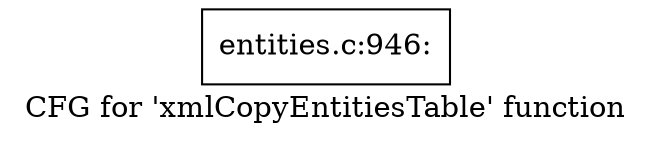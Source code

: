 digraph "CFG for 'xmlCopyEntitiesTable' function" {
	label="CFG for 'xmlCopyEntitiesTable' function";

	Node0x4b3d370 [shape=record,label="{entities.c:946:}"];
}
